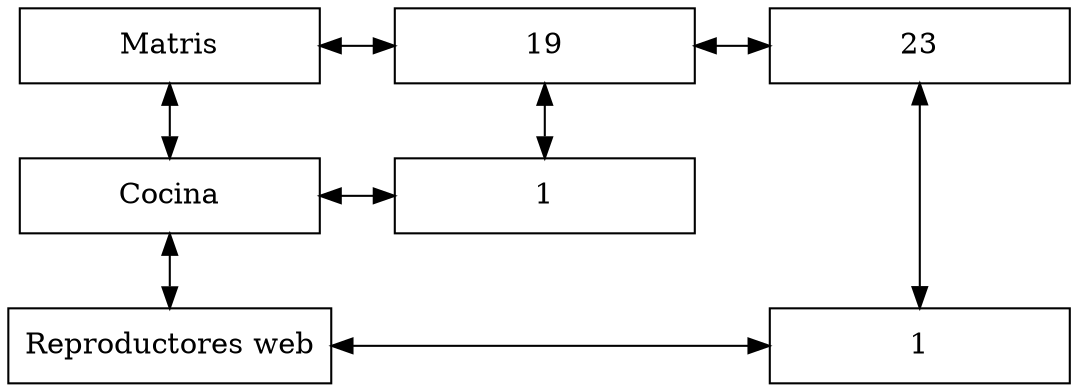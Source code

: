digraph { 
rankdir = TB; 
node [shape=rectangle, height=0.5, width=2] 
graph[ nodesep = 0.5] 
Matris[label="Matris"] 
nodo19 [label="19"] 
nodo23 [label="23"] 
nodoCocina [label="Cocina"] 
nodoReproductores_web [label="Reproductores web"] 
Matris -> nodo19 [dir=both] 
nodo19 -> nodo23 [dir=both] 
Matris -> nodoCocina [dir=both] 
nodoCocina -> nodoReproductores_web [dir=both] 
nodo0y0[label="1"] 
nodo1y1[label="1"] 
nodo19 -> nodo0y0[dir=both] 
nodo23 -> nodo1y1[dir=both] 
nodoCocina -> nodo0y0[constraint=false, dir=both] 
nodoReproductores_web -> nodo1y1[constraint=false, dir=both] 
{ rank=same; Matris; nodo19; nodo23} 
{ rank=same;nodoCocina;nodo0y0} 
{ rank=same;nodoReproductores_web;nodo1y1} 
}